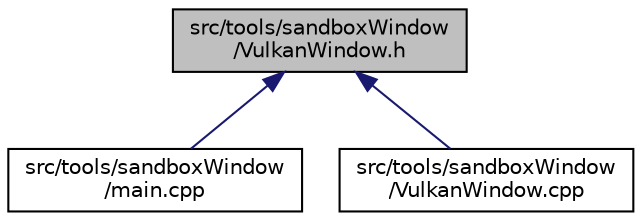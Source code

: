 digraph "src/tools/sandboxWindow/VulkanWindow.h"
{
 // LATEX_PDF_SIZE
  edge [fontname="Helvetica",fontsize="10",labelfontname="Helvetica",labelfontsize="10"];
  node [fontname="Helvetica",fontsize="10",shape=record];
  Node1 [label="src/tools/sandboxWindow\l/VulkanWindow.h",height=0.2,width=0.4,color="black", fillcolor="grey75", style="filled", fontcolor="black",tooltip=" "];
  Node1 -> Node2 [dir="back",color="midnightblue",fontsize="10",style="solid"];
  Node2 [label="src/tools/sandboxWindow\l/main.cpp",height=0.2,width=0.4,color="black", fillcolor="white", style="filled",URL="$sandbox_window_2main_8cpp.html",tooltip=" "];
  Node1 -> Node3 [dir="back",color="midnightblue",fontsize="10",style="solid"];
  Node3 [label="src/tools/sandboxWindow\l/VulkanWindow.cpp",height=0.2,width=0.4,color="black", fillcolor="white", style="filled",URL="$_vulkan_window_8cpp.html",tooltip=" "];
}
